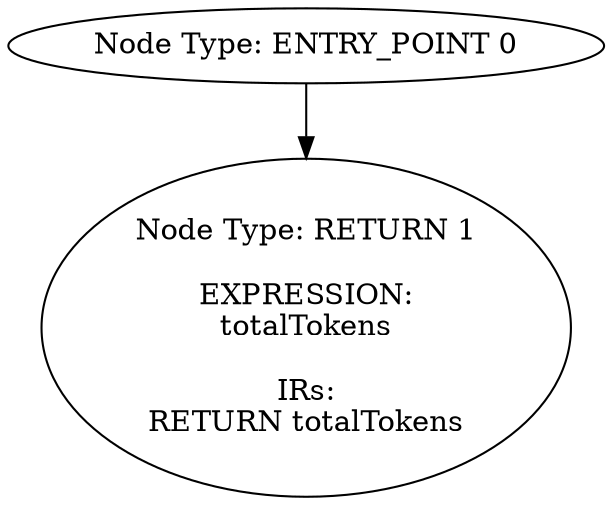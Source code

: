 digraph{
0[label="Node Type: ENTRY_POINT 0
"];
0->1;
1[label="Node Type: RETURN 1

EXPRESSION:
totalTokens

IRs:
RETURN totalTokens"];
}
